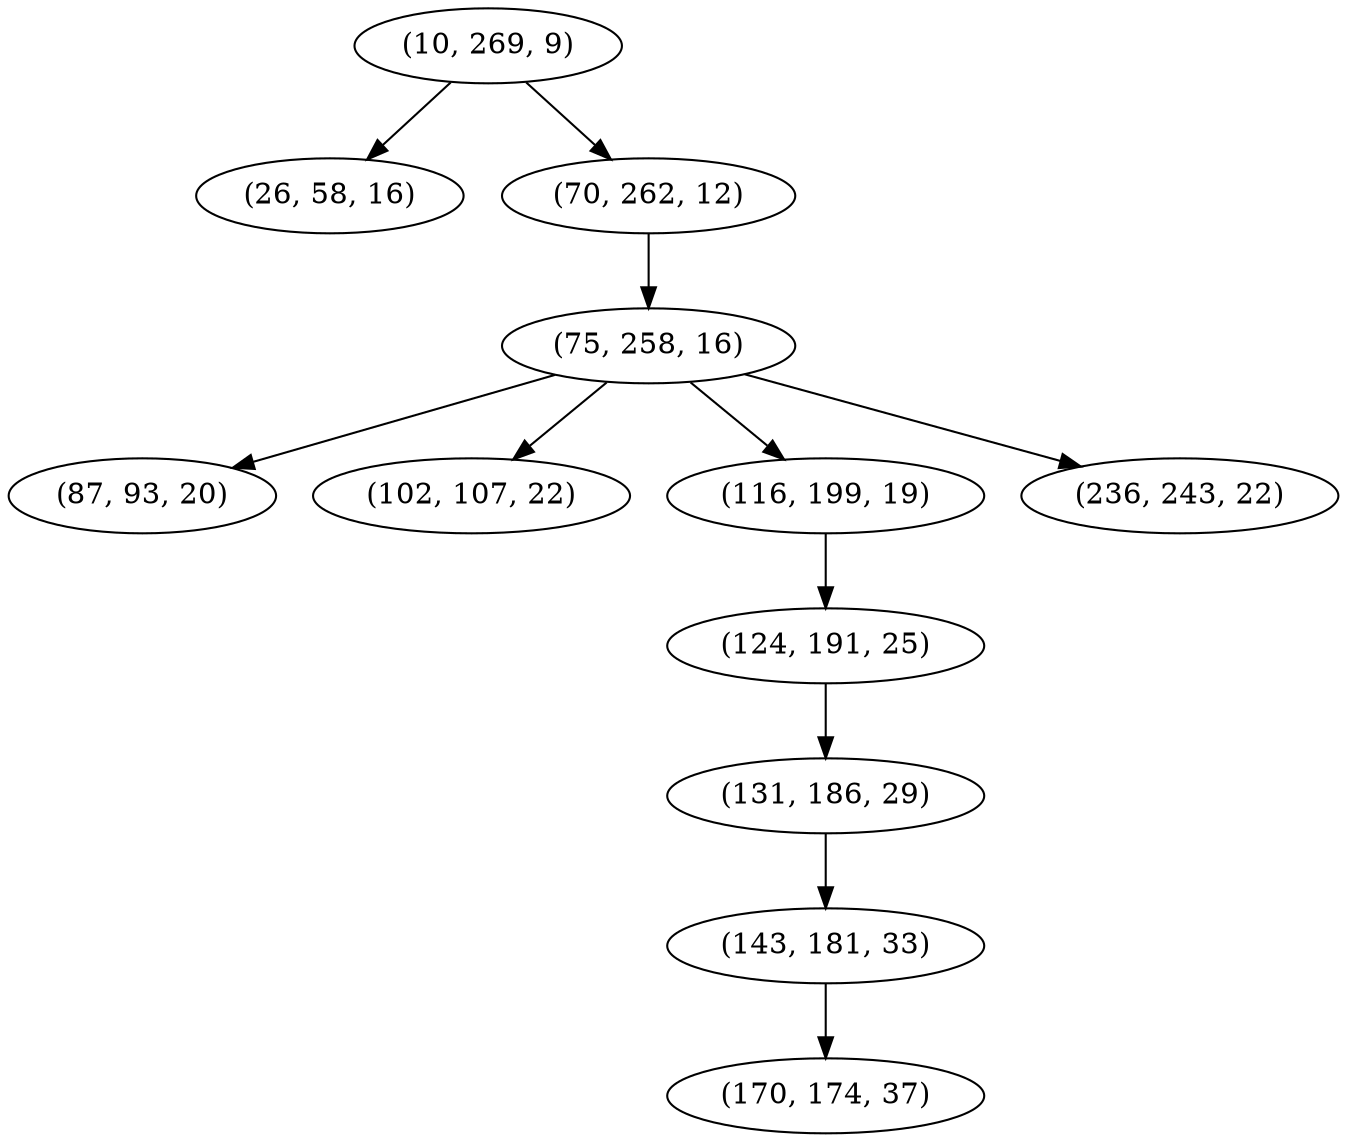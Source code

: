 digraph tree {
    "(10, 269, 9)";
    "(26, 58, 16)";
    "(70, 262, 12)";
    "(75, 258, 16)";
    "(87, 93, 20)";
    "(102, 107, 22)";
    "(116, 199, 19)";
    "(124, 191, 25)";
    "(131, 186, 29)";
    "(143, 181, 33)";
    "(170, 174, 37)";
    "(236, 243, 22)";
    "(10, 269, 9)" -> "(26, 58, 16)";
    "(10, 269, 9)" -> "(70, 262, 12)";
    "(70, 262, 12)" -> "(75, 258, 16)";
    "(75, 258, 16)" -> "(87, 93, 20)";
    "(75, 258, 16)" -> "(102, 107, 22)";
    "(75, 258, 16)" -> "(116, 199, 19)";
    "(75, 258, 16)" -> "(236, 243, 22)";
    "(116, 199, 19)" -> "(124, 191, 25)";
    "(124, 191, 25)" -> "(131, 186, 29)";
    "(131, 186, 29)" -> "(143, 181, 33)";
    "(143, 181, 33)" -> "(170, 174, 37)";
}
